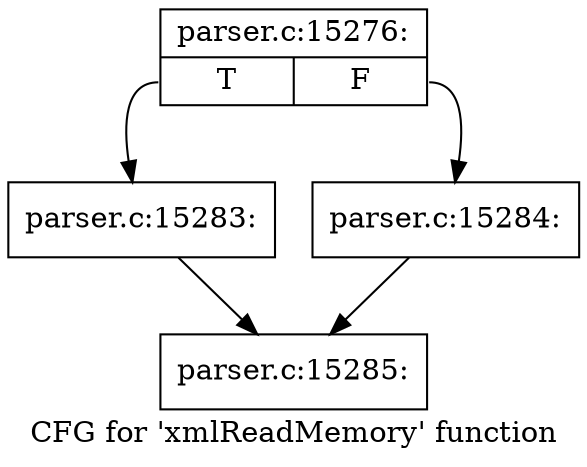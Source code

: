 digraph "CFG for 'xmlReadMemory' function" {
	label="CFG for 'xmlReadMemory' function";

	Node0x55d73bf8d060 [shape=record,label="{parser.c:15276:|{<s0>T|<s1>F}}"];
	Node0x55d73bf8d060:s0 -> Node0x55d73bf96be0;
	Node0x55d73bf8d060:s1 -> Node0x55d73bf96c30;
	Node0x55d73bf96be0 [shape=record,label="{parser.c:15283:}"];
	Node0x55d73bf96be0 -> Node0x55d73bf8baa0;
	Node0x55d73bf96c30 [shape=record,label="{parser.c:15284:}"];
	Node0x55d73bf96c30 -> Node0x55d73bf8baa0;
	Node0x55d73bf8baa0 [shape=record,label="{parser.c:15285:}"];
}
